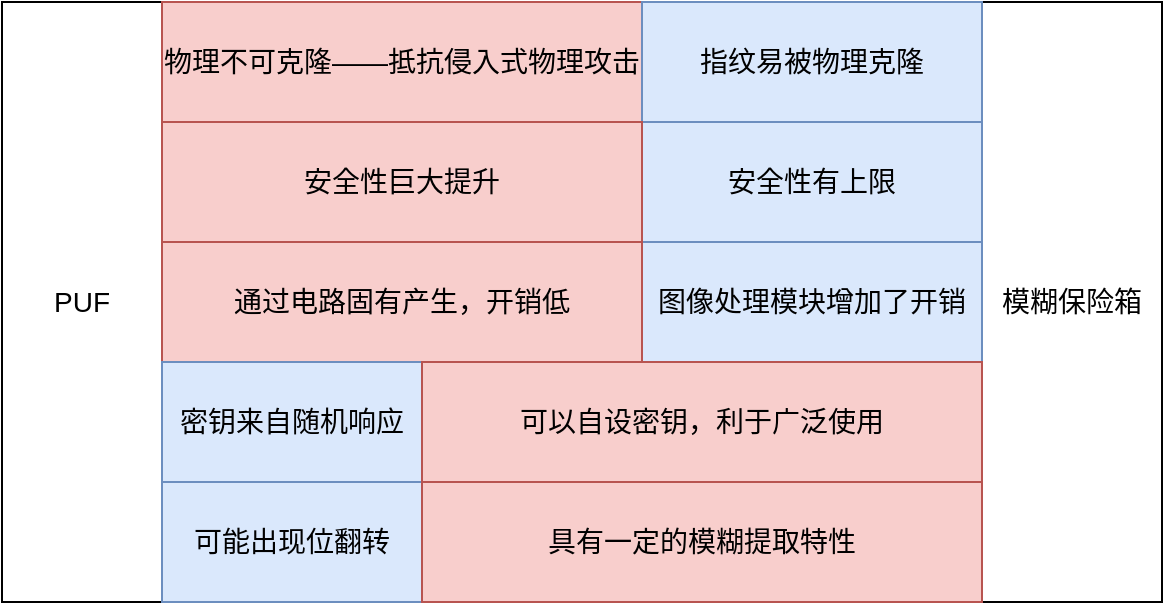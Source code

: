 <mxfile version="20.5.3" type="github">
  <diagram id="jNQJjzbc73Ah8bror58Y" name="第 1 页">
    <mxGraphModel dx="1422" dy="698" grid="1" gridSize="10" guides="1" tooltips="1" connect="1" arrows="1" fold="1" page="1" pageScale="1" pageWidth="1169" pageHeight="827" math="0" shadow="0">
      <root>
        <mxCell id="0" />
        <mxCell id="1" parent="0" />
        <mxCell id="wPRj64X3zeDcSEMi4jUd-1" value="PUF" style="rounded=0;whiteSpace=wrap;html=1;fontSize=14;" parent="1" vertex="1">
          <mxGeometry x="310" y="160" width="80" height="300" as="geometry" />
        </mxCell>
        <mxCell id="wPRj64X3zeDcSEMi4jUd-2" value="模糊保险箱" style="rounded=0;whiteSpace=wrap;html=1;fontSize=14;" parent="1" vertex="1">
          <mxGeometry x="800" y="160" width="90" height="300" as="geometry" />
        </mxCell>
        <mxCell id="wPRj64X3zeDcSEMi4jUd-3" value="物理不可克隆——抵抗侵入式物理攻击" style="rounded=0;whiteSpace=wrap;html=1;fontSize=14;fillColor=#f8cecc;strokeColor=#b85450;" parent="1" vertex="1">
          <mxGeometry x="390" y="160" width="240" height="60" as="geometry" />
        </mxCell>
        <mxCell id="wPRj64X3zeDcSEMi4jUd-4" value="指纹易被物理克隆" style="rounded=0;whiteSpace=wrap;html=1;fontSize=14;fillColor=#dae8fc;strokeColor=#6c8ebf;" parent="1" vertex="1">
          <mxGeometry x="630" y="160" width="170" height="60" as="geometry" />
        </mxCell>
        <mxCell id="27-0YUae8-brwZVTihVv-8" value="" style="group;fontSize=14;fillColor=#dae8fc;strokeColor=#6c8ebf;container=0;" parent="1" vertex="1" connectable="0">
          <mxGeometry x="390" y="340" width="410" height="60" as="geometry" />
        </mxCell>
        <mxCell id="27-0YUae8-brwZVTihVv-9" value="" style="group;fontSize=14;fillColor=#f8cecc;strokeColor=#b85450;container=0;" parent="1" vertex="1" connectable="0">
          <mxGeometry x="390" y="280" width="410" height="60" as="geometry" />
        </mxCell>
        <mxCell id="27-0YUae8-brwZVTihVv-10" value="安全性有上限" style="rounded=0;whiteSpace=wrap;html=1;fontSize=14;fillColor=#dae8fc;strokeColor=#6c8ebf;" parent="1" vertex="1">
          <mxGeometry x="630" y="220" width="170" height="60" as="geometry" />
        </mxCell>
        <mxCell id="27-0YUae8-brwZVTihVv-11" value="安全性巨大提升" style="rounded=0;whiteSpace=wrap;html=1;fontSize=14;fillColor=#f8cecc;strokeColor=#b85450;" parent="1" vertex="1">
          <mxGeometry x="390" y="220" width="240" height="60" as="geometry" />
        </mxCell>
        <mxCell id="M-TaUisUbrAOwJS-eMyD-1" value="可能出现位翻转" style="rounded=0;whiteSpace=wrap;html=1;fontSize=14;fillColor=#dae8fc;strokeColor=#6c8ebf;" vertex="1" parent="1">
          <mxGeometry x="390" y="400" width="130" height="60" as="geometry" />
        </mxCell>
        <mxCell id="M-TaUisUbrAOwJS-eMyD-2" value="具有一定的模糊提取特性" style="rounded=0;whiteSpace=wrap;html=1;fontSize=14;fillColor=#f8cecc;strokeColor=#b85450;" vertex="1" parent="1">
          <mxGeometry x="520" y="400" width="280" height="60" as="geometry" />
        </mxCell>
        <mxCell id="27-0YUae8-brwZVTihVv-6" value="图像处理模块增加了开销" style="rounded=0;whiteSpace=wrap;html=1;fontSize=14;fillColor=#dae8fc;strokeColor=#6c8ebf;" parent="1" vertex="1">
          <mxGeometry x="630" y="280" width="170" height="60" as="geometry" />
        </mxCell>
        <mxCell id="27-0YUae8-brwZVTihVv-7" value="通过电路固有产生，开销低" style="rounded=0;whiteSpace=wrap;html=1;fontSize=14;fillColor=#f8cecc;strokeColor=#b85450;" parent="1" vertex="1">
          <mxGeometry x="390" y="280" width="240" height="60" as="geometry" />
        </mxCell>
        <mxCell id="27-0YUae8-brwZVTihVv-4" value="密钥来自随机响应" style="rounded=0;whiteSpace=wrap;html=1;fontSize=14;fillColor=#dae8fc;strokeColor=#6c8ebf;" parent="1" vertex="1">
          <mxGeometry x="390" y="340" width="130" height="60" as="geometry" />
        </mxCell>
        <mxCell id="27-0YUae8-brwZVTihVv-5" value="可以自设密钥，利于广泛使用" style="rounded=0;whiteSpace=wrap;html=1;fontSize=14;fillColor=#f8cecc;strokeColor=#b85450;" parent="1" vertex="1">
          <mxGeometry x="520" y="340" width="280" height="60" as="geometry" />
        </mxCell>
      </root>
    </mxGraphModel>
  </diagram>
</mxfile>
